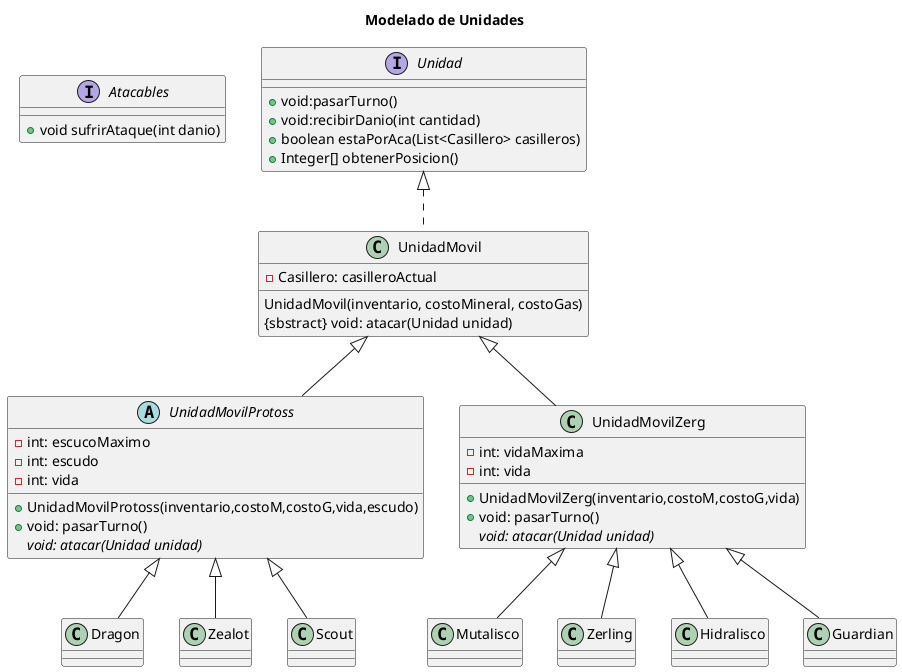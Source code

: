 @startuml
title Modelado de Unidades


interface Atacables {
+void sufrirAtaque(int danio)
}


class UnidadMovil {
 - Casillero: casilleroActual
 UnidadMovil(inventario, costoMineral, costoGas)
 {sbstract} void: atacar(Unidad unidad)
}

abstract class UnidadMovilProtoss {
 - int: escucoMaximo
 - int: escudo
 - int: vida
 + UnidadMovilProtoss(inventario,costoM,costoG,vida,escudo)
 + void: pasarTurno()
 {abstract}void: atacar(Unidad unidad)
}

class UnidadMovilZerg{
 - int: vidaMaxima
 - int: vida
 + UnidadMovilZerg(inventario,costoM,costoG,vida)
 + void: pasarTurno()
 {abstract}void: atacar(Unidad unidad)
}

interface Unidad {
 + void:pasarTurno()
 + void:recibirDanio(int cantidad)
 +boolean estaPorAca(List<Casillero> casilleros)
 +Integer[] obtenerPosicion()
}
class Dragon{}
class Zealot{}
class Scout{}

class Mutalisco{}
class Zerling{}
class Hidralisco{}
class Guardian{}

Unidad <|.. UnidadMovil

UnidadMovil <|-- UnidadMovilProtoss
UnidadMovil <|-- UnidadMovilZerg
UnidadMovilProtoss <|-- Dragon
UnidadMovilProtoss <|-- Zealot
UnidadMovilProtoss <|-- Scout
UnidadMovilZerg <|-- Mutalisco
UnidadMovilZerg <|-- Zerling
UnidadMovilZerg <|-- Hidralisco
UnidadMovilZerg <|-- Guardian


@enduml